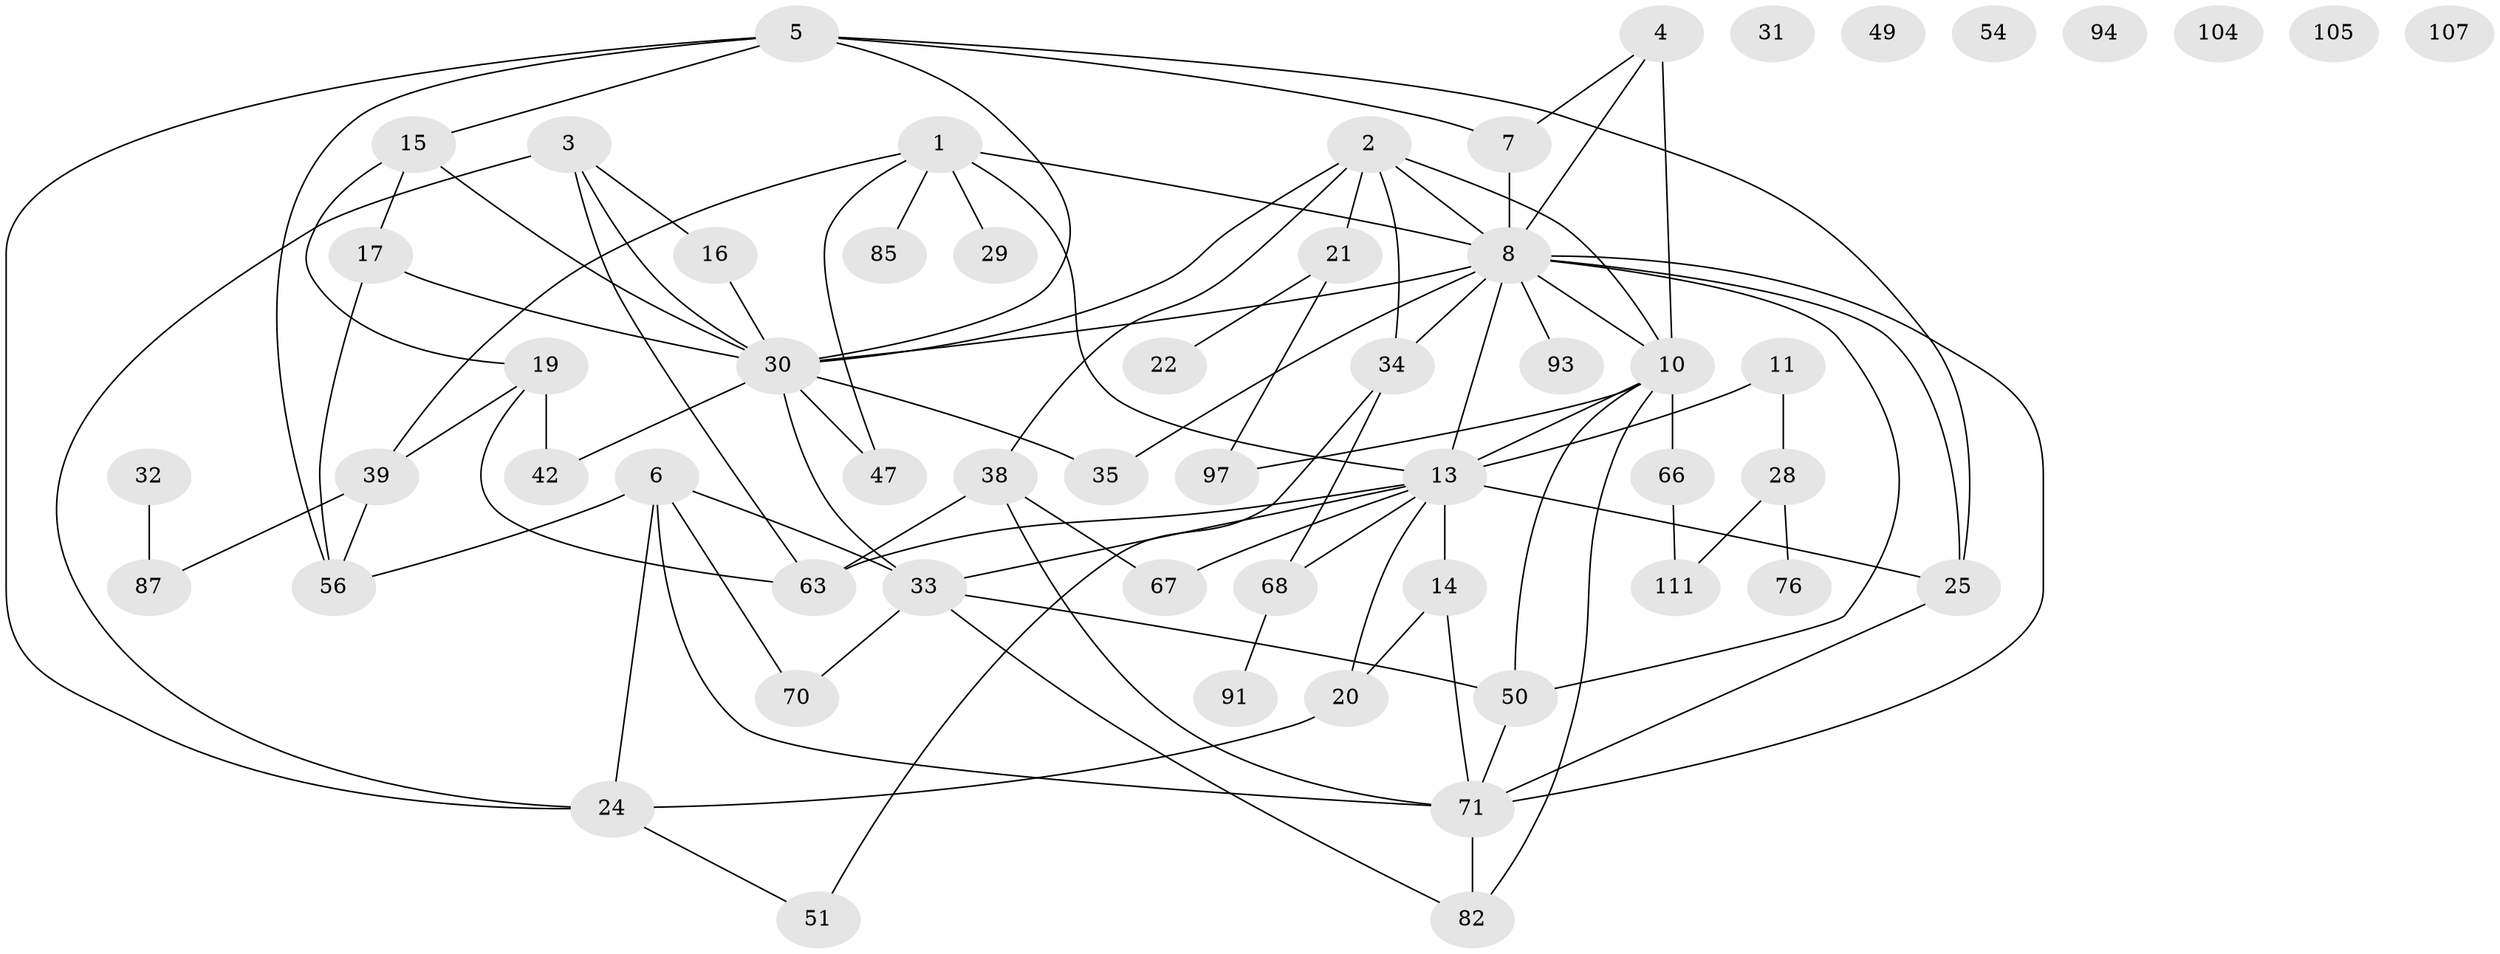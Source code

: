 // original degree distribution, {4: 0.16964285714285715, 3: 0.21428571428571427, 1: 0.15178571428571427, 6: 0.044642857142857144, 2: 0.25892857142857145, 5: 0.09821428571428571, 0: 0.0625}
// Generated by graph-tools (version 1.1) at 2025/13/03/09/25 04:13:10]
// undirected, 56 vertices, 91 edges
graph export_dot {
graph [start="1"]
  node [color=gray90,style=filled];
  1 [super="+43+109"];
  2 [super="+9"];
  3 [super="+58"];
  4;
  5 [super="+12"];
  6 [super="+103+90+61"];
  7;
  8 [super="+72+45+53"];
  10 [super="+37+75"];
  11;
  13 [super="+26+41+18"];
  14 [super="+23"];
  15 [super="+77"];
  16;
  17;
  19;
  20 [super="+88"];
  21;
  22;
  24 [super="+27+46"];
  25;
  28 [super="+40"];
  29 [super="+52"];
  30 [super="+59+36"];
  31;
  32 [super="+60"];
  33 [super="+48+83"];
  34 [super="+44"];
  35;
  38;
  39 [super="+55+73"];
  42 [super="+57"];
  47 [super="+81"];
  49;
  50 [super="+62"];
  51;
  54;
  56;
  63;
  66 [super="+78"];
  67;
  68;
  70;
  71 [super="+74"];
  76;
  82 [super="+84+86"];
  85;
  87 [super="+99"];
  91;
  93;
  94;
  97;
  104;
  105;
  107;
  111 [super="+112"];
  1 -- 39;
  1 -- 85;
  1 -- 47;
  1 -- 29;
  1 -- 13;
  1 -- 8;
  2 -- 21;
  2 -- 10;
  2 -- 34;
  2 -- 38;
  2 -- 8;
  2 -- 30;
  3 -- 16;
  3 -- 24;
  3 -- 30;
  3 -- 63;
  4 -- 7;
  4 -- 10;
  4 -- 8;
  5 -- 25;
  5 -- 56;
  5 -- 15;
  5 -- 7;
  5 -- 24;
  5 -- 30;
  6 -- 70;
  6 -- 71;
  6 -- 24;
  6 -- 56;
  6 -- 33;
  7 -- 8;
  8 -- 25;
  8 -- 30 [weight=2];
  8 -- 34;
  8 -- 50;
  8 -- 35;
  8 -- 71;
  8 -- 13;
  8 -- 10;
  8 -- 93;
  10 -- 82;
  10 -- 97;
  10 -- 66;
  10 -- 50;
  10 -- 13;
  11 -- 28;
  11 -- 13;
  13 -- 20 [weight=2];
  13 -- 33;
  13 -- 68;
  13 -- 14;
  13 -- 63;
  13 -- 67;
  13 -- 25;
  14 -- 20;
  14 -- 71;
  15 -- 17;
  15 -- 19;
  15 -- 30;
  16 -- 30;
  17 -- 56;
  17 -- 30;
  19 -- 42;
  19 -- 63;
  19 -- 39;
  20 -- 24;
  21 -- 22;
  21 -- 97;
  24 -- 51;
  25 -- 71;
  28 -- 111;
  28 -- 76;
  30 -- 33 [weight=2];
  30 -- 35;
  30 -- 42;
  30 -- 47;
  32 -- 87 [weight=2];
  33 -- 70;
  33 -- 82;
  33 -- 50;
  34 -- 51;
  34 -- 68;
  38 -- 63;
  38 -- 67;
  38 -- 71;
  39 -- 56;
  39 -- 87;
  50 -- 71;
  66 -- 111;
  68 -- 91;
  71 -- 82;
}
